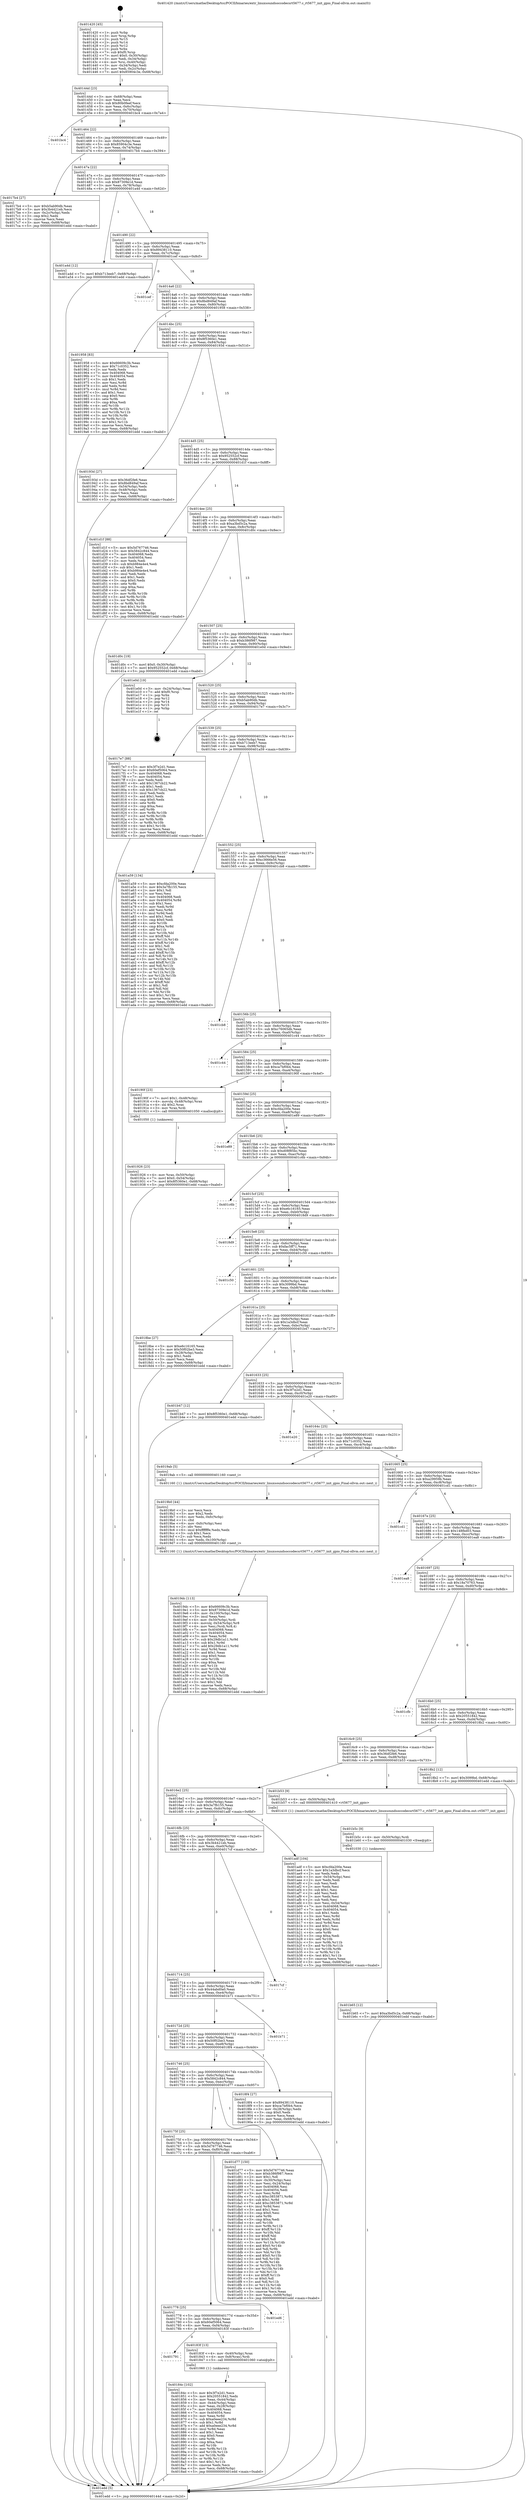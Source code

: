 digraph "0x401420" {
  label = "0x401420 (/mnt/c/Users/mathe/Desktop/tcc/POCII/binaries/extr_linuxsoundsoccodecsrt5677.c_rt5677_init_gpio_Final-ollvm.out::main(0))"
  labelloc = "t"
  node[shape=record]

  Entry [label="",width=0.3,height=0.3,shape=circle,fillcolor=black,style=filled]
  "0x40144d" [label="{
     0x40144d [23]\l
     | [instrs]\l
     &nbsp;&nbsp;0x40144d \<+3\>: mov -0x68(%rbp),%eax\l
     &nbsp;&nbsp;0x401450 \<+2\>: mov %eax,%ecx\l
     &nbsp;&nbsp;0x401452 \<+6\>: sub $0x80b0feef,%ecx\l
     &nbsp;&nbsp;0x401458 \<+3\>: mov %eax,-0x6c(%rbp)\l
     &nbsp;&nbsp;0x40145b \<+3\>: mov %ecx,-0x70(%rbp)\l
     &nbsp;&nbsp;0x40145e \<+6\>: je 0000000000401bc4 \<main+0x7a4\>\l
  }"]
  "0x401bc4" [label="{
     0x401bc4\l
  }", style=dashed]
  "0x401464" [label="{
     0x401464 [22]\l
     | [instrs]\l
     &nbsp;&nbsp;0x401464 \<+5\>: jmp 0000000000401469 \<main+0x49\>\l
     &nbsp;&nbsp;0x401469 \<+3\>: mov -0x6c(%rbp),%eax\l
     &nbsp;&nbsp;0x40146c \<+5\>: sub $0x85904c3e,%eax\l
     &nbsp;&nbsp;0x401471 \<+3\>: mov %eax,-0x74(%rbp)\l
     &nbsp;&nbsp;0x401474 \<+6\>: je 00000000004017b4 \<main+0x394\>\l
  }"]
  Exit [label="",width=0.3,height=0.3,shape=circle,fillcolor=black,style=filled,peripheries=2]
  "0x4017b4" [label="{
     0x4017b4 [27]\l
     | [instrs]\l
     &nbsp;&nbsp;0x4017b4 \<+5\>: mov $0xb5ab90db,%eax\l
     &nbsp;&nbsp;0x4017b9 \<+5\>: mov $0x3b4421eb,%ecx\l
     &nbsp;&nbsp;0x4017be \<+3\>: mov -0x2c(%rbp),%edx\l
     &nbsp;&nbsp;0x4017c1 \<+3\>: cmp $0x2,%edx\l
     &nbsp;&nbsp;0x4017c4 \<+3\>: cmovne %ecx,%eax\l
     &nbsp;&nbsp;0x4017c7 \<+3\>: mov %eax,-0x68(%rbp)\l
     &nbsp;&nbsp;0x4017ca \<+5\>: jmp 0000000000401edd \<main+0xabd\>\l
  }"]
  "0x40147a" [label="{
     0x40147a [22]\l
     | [instrs]\l
     &nbsp;&nbsp;0x40147a \<+5\>: jmp 000000000040147f \<main+0x5f\>\l
     &nbsp;&nbsp;0x40147f \<+3\>: mov -0x6c(%rbp),%eax\l
     &nbsp;&nbsp;0x401482 \<+5\>: sub $0x87309e1d,%eax\l
     &nbsp;&nbsp;0x401487 \<+3\>: mov %eax,-0x78(%rbp)\l
     &nbsp;&nbsp;0x40148a \<+6\>: je 0000000000401a4d \<main+0x62d\>\l
  }"]
  "0x401edd" [label="{
     0x401edd [5]\l
     | [instrs]\l
     &nbsp;&nbsp;0x401edd \<+5\>: jmp 000000000040144d \<main+0x2d\>\l
  }"]
  "0x401420" [label="{
     0x401420 [45]\l
     | [instrs]\l
     &nbsp;&nbsp;0x401420 \<+1\>: push %rbp\l
     &nbsp;&nbsp;0x401421 \<+3\>: mov %rsp,%rbp\l
     &nbsp;&nbsp;0x401424 \<+2\>: push %r15\l
     &nbsp;&nbsp;0x401426 \<+2\>: push %r14\l
     &nbsp;&nbsp;0x401428 \<+2\>: push %r12\l
     &nbsp;&nbsp;0x40142a \<+1\>: push %rbx\l
     &nbsp;&nbsp;0x40142b \<+7\>: sub $0xf0,%rsp\l
     &nbsp;&nbsp;0x401432 \<+7\>: movl $0x0,-0x30(%rbp)\l
     &nbsp;&nbsp;0x401439 \<+3\>: mov %edi,-0x34(%rbp)\l
     &nbsp;&nbsp;0x40143c \<+4\>: mov %rsi,-0x40(%rbp)\l
     &nbsp;&nbsp;0x401440 \<+3\>: mov -0x34(%rbp),%edi\l
     &nbsp;&nbsp;0x401443 \<+3\>: mov %edi,-0x2c(%rbp)\l
     &nbsp;&nbsp;0x401446 \<+7\>: movl $0x85904c3e,-0x68(%rbp)\l
  }"]
  "0x401b65" [label="{
     0x401b65 [12]\l
     | [instrs]\l
     &nbsp;&nbsp;0x401b65 \<+7\>: movl $0xa3bd5c2a,-0x68(%rbp)\l
     &nbsp;&nbsp;0x401b6c \<+5\>: jmp 0000000000401edd \<main+0xabd\>\l
  }"]
  "0x401a4d" [label="{
     0x401a4d [12]\l
     | [instrs]\l
     &nbsp;&nbsp;0x401a4d \<+7\>: movl $0xb713eeb7,-0x68(%rbp)\l
     &nbsp;&nbsp;0x401a54 \<+5\>: jmp 0000000000401edd \<main+0xabd\>\l
  }"]
  "0x401490" [label="{
     0x401490 [22]\l
     | [instrs]\l
     &nbsp;&nbsp;0x401490 \<+5\>: jmp 0000000000401495 \<main+0x75\>\l
     &nbsp;&nbsp;0x401495 \<+3\>: mov -0x6c(%rbp),%eax\l
     &nbsp;&nbsp;0x401498 \<+5\>: sub $0x89438110,%eax\l
     &nbsp;&nbsp;0x40149d \<+3\>: mov %eax,-0x7c(%rbp)\l
     &nbsp;&nbsp;0x4014a0 \<+6\>: je 0000000000401cef \<main+0x8cf\>\l
  }"]
  "0x401b5c" [label="{
     0x401b5c [9]\l
     | [instrs]\l
     &nbsp;&nbsp;0x401b5c \<+4\>: mov -0x50(%rbp),%rdi\l
     &nbsp;&nbsp;0x401b60 \<+5\>: call 0000000000401030 \<free@plt\>\l
     | [calls]\l
     &nbsp;&nbsp;0x401030 \{1\} (unknown)\l
  }"]
  "0x401cef" [label="{
     0x401cef\l
  }", style=dashed]
  "0x4014a6" [label="{
     0x4014a6 [22]\l
     | [instrs]\l
     &nbsp;&nbsp;0x4014a6 \<+5\>: jmp 00000000004014ab \<main+0x8b\>\l
     &nbsp;&nbsp;0x4014ab \<+3\>: mov -0x6c(%rbp),%eax\l
     &nbsp;&nbsp;0x4014ae \<+5\>: sub $0x8bd849af,%eax\l
     &nbsp;&nbsp;0x4014b3 \<+3\>: mov %eax,-0x80(%rbp)\l
     &nbsp;&nbsp;0x4014b6 \<+6\>: je 0000000000401958 \<main+0x538\>\l
  }"]
  "0x4019dc" [label="{
     0x4019dc [113]\l
     | [instrs]\l
     &nbsp;&nbsp;0x4019dc \<+5\>: mov $0x66609c3b,%ecx\l
     &nbsp;&nbsp;0x4019e1 \<+5\>: mov $0x87309e1d,%edx\l
     &nbsp;&nbsp;0x4019e6 \<+6\>: mov -0x100(%rbp),%esi\l
     &nbsp;&nbsp;0x4019ec \<+3\>: imul %eax,%esi\l
     &nbsp;&nbsp;0x4019ef \<+4\>: mov -0x50(%rbp),%rdi\l
     &nbsp;&nbsp;0x4019f3 \<+4\>: movslq -0x54(%rbp),%r8\l
     &nbsp;&nbsp;0x4019f7 \<+4\>: mov %esi,(%rdi,%r8,4)\l
     &nbsp;&nbsp;0x4019fb \<+7\>: mov 0x404068,%eax\l
     &nbsp;&nbsp;0x401a02 \<+7\>: mov 0x404054,%esi\l
     &nbsp;&nbsp;0x401a09 \<+3\>: mov %eax,%r9d\l
     &nbsp;&nbsp;0x401a0c \<+7\>: sub $0x29db1a11,%r9d\l
     &nbsp;&nbsp;0x401a13 \<+4\>: sub $0x1,%r9d\l
     &nbsp;&nbsp;0x401a17 \<+7\>: add $0x29db1a11,%r9d\l
     &nbsp;&nbsp;0x401a1e \<+4\>: imul %r9d,%eax\l
     &nbsp;&nbsp;0x401a22 \<+3\>: and $0x1,%eax\l
     &nbsp;&nbsp;0x401a25 \<+3\>: cmp $0x0,%eax\l
     &nbsp;&nbsp;0x401a28 \<+4\>: sete %r10b\l
     &nbsp;&nbsp;0x401a2c \<+3\>: cmp $0xa,%esi\l
     &nbsp;&nbsp;0x401a2f \<+4\>: setl %r11b\l
     &nbsp;&nbsp;0x401a33 \<+3\>: mov %r10b,%bl\l
     &nbsp;&nbsp;0x401a36 \<+3\>: and %r11b,%bl\l
     &nbsp;&nbsp;0x401a39 \<+3\>: xor %r11b,%r10b\l
     &nbsp;&nbsp;0x401a3c \<+3\>: or %r10b,%bl\l
     &nbsp;&nbsp;0x401a3f \<+3\>: test $0x1,%bl\l
     &nbsp;&nbsp;0x401a42 \<+3\>: cmovne %edx,%ecx\l
     &nbsp;&nbsp;0x401a45 \<+3\>: mov %ecx,-0x68(%rbp)\l
     &nbsp;&nbsp;0x401a48 \<+5\>: jmp 0000000000401edd \<main+0xabd\>\l
  }"]
  "0x401958" [label="{
     0x401958 [83]\l
     | [instrs]\l
     &nbsp;&nbsp;0x401958 \<+5\>: mov $0x66609c3b,%eax\l
     &nbsp;&nbsp;0x40195d \<+5\>: mov $0x71c0352,%ecx\l
     &nbsp;&nbsp;0x401962 \<+2\>: xor %edx,%edx\l
     &nbsp;&nbsp;0x401964 \<+7\>: mov 0x404068,%esi\l
     &nbsp;&nbsp;0x40196b \<+7\>: mov 0x404054,%edi\l
     &nbsp;&nbsp;0x401972 \<+3\>: sub $0x1,%edx\l
     &nbsp;&nbsp;0x401975 \<+3\>: mov %esi,%r8d\l
     &nbsp;&nbsp;0x401978 \<+3\>: add %edx,%r8d\l
     &nbsp;&nbsp;0x40197b \<+4\>: imul %r8d,%esi\l
     &nbsp;&nbsp;0x40197f \<+3\>: and $0x1,%esi\l
     &nbsp;&nbsp;0x401982 \<+3\>: cmp $0x0,%esi\l
     &nbsp;&nbsp;0x401985 \<+4\>: sete %r9b\l
     &nbsp;&nbsp;0x401989 \<+3\>: cmp $0xa,%edi\l
     &nbsp;&nbsp;0x40198c \<+4\>: setl %r10b\l
     &nbsp;&nbsp;0x401990 \<+3\>: mov %r9b,%r11b\l
     &nbsp;&nbsp;0x401993 \<+3\>: and %r10b,%r11b\l
     &nbsp;&nbsp;0x401996 \<+3\>: xor %r10b,%r9b\l
     &nbsp;&nbsp;0x401999 \<+3\>: or %r9b,%r11b\l
     &nbsp;&nbsp;0x40199c \<+4\>: test $0x1,%r11b\l
     &nbsp;&nbsp;0x4019a0 \<+3\>: cmovne %ecx,%eax\l
     &nbsp;&nbsp;0x4019a3 \<+3\>: mov %eax,-0x68(%rbp)\l
     &nbsp;&nbsp;0x4019a6 \<+5\>: jmp 0000000000401edd \<main+0xabd\>\l
  }"]
  "0x4014bc" [label="{
     0x4014bc [25]\l
     | [instrs]\l
     &nbsp;&nbsp;0x4014bc \<+5\>: jmp 00000000004014c1 \<main+0xa1\>\l
     &nbsp;&nbsp;0x4014c1 \<+3\>: mov -0x6c(%rbp),%eax\l
     &nbsp;&nbsp;0x4014c4 \<+5\>: sub $0x8f5360e1,%eax\l
     &nbsp;&nbsp;0x4014c9 \<+6\>: mov %eax,-0x84(%rbp)\l
     &nbsp;&nbsp;0x4014cf \<+6\>: je 000000000040193d \<main+0x51d\>\l
  }"]
  "0x4019b0" [label="{
     0x4019b0 [44]\l
     | [instrs]\l
     &nbsp;&nbsp;0x4019b0 \<+2\>: xor %ecx,%ecx\l
     &nbsp;&nbsp;0x4019b2 \<+5\>: mov $0x2,%edx\l
     &nbsp;&nbsp;0x4019b7 \<+6\>: mov %edx,-0xfc(%rbp)\l
     &nbsp;&nbsp;0x4019bd \<+1\>: cltd\l
     &nbsp;&nbsp;0x4019be \<+6\>: mov -0xfc(%rbp),%esi\l
     &nbsp;&nbsp;0x4019c4 \<+2\>: idiv %esi\l
     &nbsp;&nbsp;0x4019c6 \<+6\>: imul $0xfffffffe,%edx,%edx\l
     &nbsp;&nbsp;0x4019cc \<+3\>: sub $0x1,%ecx\l
     &nbsp;&nbsp;0x4019cf \<+2\>: sub %ecx,%edx\l
     &nbsp;&nbsp;0x4019d1 \<+6\>: mov %edx,-0x100(%rbp)\l
     &nbsp;&nbsp;0x4019d7 \<+5\>: call 0000000000401160 \<next_i\>\l
     | [calls]\l
     &nbsp;&nbsp;0x401160 \{1\} (/mnt/c/Users/mathe/Desktop/tcc/POCII/binaries/extr_linuxsoundsoccodecsrt5677.c_rt5677_init_gpio_Final-ollvm.out::next_i)\l
  }"]
  "0x40193d" [label="{
     0x40193d [27]\l
     | [instrs]\l
     &nbsp;&nbsp;0x40193d \<+5\>: mov $0x36df2fe6,%eax\l
     &nbsp;&nbsp;0x401942 \<+5\>: mov $0x8bd849af,%ecx\l
     &nbsp;&nbsp;0x401947 \<+3\>: mov -0x54(%rbp),%edx\l
     &nbsp;&nbsp;0x40194a \<+3\>: cmp -0x48(%rbp),%edx\l
     &nbsp;&nbsp;0x40194d \<+3\>: cmovl %ecx,%eax\l
     &nbsp;&nbsp;0x401950 \<+3\>: mov %eax,-0x68(%rbp)\l
     &nbsp;&nbsp;0x401953 \<+5\>: jmp 0000000000401edd \<main+0xabd\>\l
  }"]
  "0x4014d5" [label="{
     0x4014d5 [25]\l
     | [instrs]\l
     &nbsp;&nbsp;0x4014d5 \<+5\>: jmp 00000000004014da \<main+0xba\>\l
     &nbsp;&nbsp;0x4014da \<+3\>: mov -0x6c(%rbp),%eax\l
     &nbsp;&nbsp;0x4014dd \<+5\>: sub $0x952552cf,%eax\l
     &nbsp;&nbsp;0x4014e2 \<+6\>: mov %eax,-0x88(%rbp)\l
     &nbsp;&nbsp;0x4014e8 \<+6\>: je 0000000000401d1f \<main+0x8ff\>\l
  }"]
  "0x401926" [label="{
     0x401926 [23]\l
     | [instrs]\l
     &nbsp;&nbsp;0x401926 \<+4\>: mov %rax,-0x50(%rbp)\l
     &nbsp;&nbsp;0x40192a \<+7\>: movl $0x0,-0x54(%rbp)\l
     &nbsp;&nbsp;0x401931 \<+7\>: movl $0x8f5360e1,-0x68(%rbp)\l
     &nbsp;&nbsp;0x401938 \<+5\>: jmp 0000000000401edd \<main+0xabd\>\l
  }"]
  "0x401d1f" [label="{
     0x401d1f [88]\l
     | [instrs]\l
     &nbsp;&nbsp;0x401d1f \<+5\>: mov $0x5d767746,%eax\l
     &nbsp;&nbsp;0x401d24 \<+5\>: mov $0x5842c844,%ecx\l
     &nbsp;&nbsp;0x401d29 \<+7\>: mov 0x404068,%edx\l
     &nbsp;&nbsp;0x401d30 \<+7\>: mov 0x404054,%esi\l
     &nbsp;&nbsp;0x401d37 \<+2\>: mov %edx,%edi\l
     &nbsp;&nbsp;0x401d39 \<+6\>: sub $0xb984e4e4,%edi\l
     &nbsp;&nbsp;0x401d3f \<+3\>: sub $0x1,%edi\l
     &nbsp;&nbsp;0x401d42 \<+6\>: add $0xb984e4e4,%edi\l
     &nbsp;&nbsp;0x401d48 \<+3\>: imul %edi,%edx\l
     &nbsp;&nbsp;0x401d4b \<+3\>: and $0x1,%edx\l
     &nbsp;&nbsp;0x401d4e \<+3\>: cmp $0x0,%edx\l
     &nbsp;&nbsp;0x401d51 \<+4\>: sete %r8b\l
     &nbsp;&nbsp;0x401d55 \<+3\>: cmp $0xa,%esi\l
     &nbsp;&nbsp;0x401d58 \<+4\>: setl %r9b\l
     &nbsp;&nbsp;0x401d5c \<+3\>: mov %r8b,%r10b\l
     &nbsp;&nbsp;0x401d5f \<+3\>: and %r9b,%r10b\l
     &nbsp;&nbsp;0x401d62 \<+3\>: xor %r9b,%r8b\l
     &nbsp;&nbsp;0x401d65 \<+3\>: or %r8b,%r10b\l
     &nbsp;&nbsp;0x401d68 \<+4\>: test $0x1,%r10b\l
     &nbsp;&nbsp;0x401d6c \<+3\>: cmovne %ecx,%eax\l
     &nbsp;&nbsp;0x401d6f \<+3\>: mov %eax,-0x68(%rbp)\l
     &nbsp;&nbsp;0x401d72 \<+5\>: jmp 0000000000401edd \<main+0xabd\>\l
  }"]
  "0x4014ee" [label="{
     0x4014ee [25]\l
     | [instrs]\l
     &nbsp;&nbsp;0x4014ee \<+5\>: jmp 00000000004014f3 \<main+0xd3\>\l
     &nbsp;&nbsp;0x4014f3 \<+3\>: mov -0x6c(%rbp),%eax\l
     &nbsp;&nbsp;0x4014f6 \<+5\>: sub $0xa3bd5c2a,%eax\l
     &nbsp;&nbsp;0x4014fb \<+6\>: mov %eax,-0x8c(%rbp)\l
     &nbsp;&nbsp;0x401501 \<+6\>: je 0000000000401d0c \<main+0x8ec\>\l
  }"]
  "0x40184c" [label="{
     0x40184c [102]\l
     | [instrs]\l
     &nbsp;&nbsp;0x40184c \<+5\>: mov $0x3f7e2d1,%ecx\l
     &nbsp;&nbsp;0x401851 \<+5\>: mov $0x20551842,%edx\l
     &nbsp;&nbsp;0x401856 \<+3\>: mov %eax,-0x44(%rbp)\l
     &nbsp;&nbsp;0x401859 \<+3\>: mov -0x44(%rbp),%eax\l
     &nbsp;&nbsp;0x40185c \<+3\>: mov %eax,-0x28(%rbp)\l
     &nbsp;&nbsp;0x40185f \<+7\>: mov 0x404068,%eax\l
     &nbsp;&nbsp;0x401866 \<+7\>: mov 0x404054,%esi\l
     &nbsp;&nbsp;0x40186d \<+3\>: mov %eax,%r8d\l
     &nbsp;&nbsp;0x401870 \<+7\>: sub $0xa0eee234,%r8d\l
     &nbsp;&nbsp;0x401877 \<+4\>: sub $0x1,%r8d\l
     &nbsp;&nbsp;0x40187b \<+7\>: add $0xa0eee234,%r8d\l
     &nbsp;&nbsp;0x401882 \<+4\>: imul %r8d,%eax\l
     &nbsp;&nbsp;0x401886 \<+3\>: and $0x1,%eax\l
     &nbsp;&nbsp;0x401889 \<+3\>: cmp $0x0,%eax\l
     &nbsp;&nbsp;0x40188c \<+4\>: sete %r9b\l
     &nbsp;&nbsp;0x401890 \<+3\>: cmp $0xa,%esi\l
     &nbsp;&nbsp;0x401893 \<+4\>: setl %r10b\l
     &nbsp;&nbsp;0x401897 \<+3\>: mov %r9b,%r11b\l
     &nbsp;&nbsp;0x40189a \<+3\>: and %r10b,%r11b\l
     &nbsp;&nbsp;0x40189d \<+3\>: xor %r10b,%r9b\l
     &nbsp;&nbsp;0x4018a0 \<+3\>: or %r9b,%r11b\l
     &nbsp;&nbsp;0x4018a3 \<+4\>: test $0x1,%r11b\l
     &nbsp;&nbsp;0x4018a7 \<+3\>: cmovne %edx,%ecx\l
     &nbsp;&nbsp;0x4018aa \<+3\>: mov %ecx,-0x68(%rbp)\l
     &nbsp;&nbsp;0x4018ad \<+5\>: jmp 0000000000401edd \<main+0xabd\>\l
  }"]
  "0x401d0c" [label="{
     0x401d0c [19]\l
     | [instrs]\l
     &nbsp;&nbsp;0x401d0c \<+7\>: movl $0x0,-0x30(%rbp)\l
     &nbsp;&nbsp;0x401d13 \<+7\>: movl $0x952552cf,-0x68(%rbp)\l
     &nbsp;&nbsp;0x401d1a \<+5\>: jmp 0000000000401edd \<main+0xabd\>\l
  }"]
  "0x401507" [label="{
     0x401507 [25]\l
     | [instrs]\l
     &nbsp;&nbsp;0x401507 \<+5\>: jmp 000000000040150c \<main+0xec\>\l
     &nbsp;&nbsp;0x40150c \<+3\>: mov -0x6c(%rbp),%eax\l
     &nbsp;&nbsp;0x40150f \<+5\>: sub $0xb386f987,%eax\l
     &nbsp;&nbsp;0x401514 \<+6\>: mov %eax,-0x90(%rbp)\l
     &nbsp;&nbsp;0x40151a \<+6\>: je 0000000000401e0d \<main+0x9ed\>\l
  }"]
  "0x401791" [label="{
     0x401791\l
  }", style=dashed]
  "0x401e0d" [label="{
     0x401e0d [19]\l
     | [instrs]\l
     &nbsp;&nbsp;0x401e0d \<+3\>: mov -0x24(%rbp),%eax\l
     &nbsp;&nbsp;0x401e10 \<+7\>: add $0xf0,%rsp\l
     &nbsp;&nbsp;0x401e17 \<+1\>: pop %rbx\l
     &nbsp;&nbsp;0x401e18 \<+2\>: pop %r12\l
     &nbsp;&nbsp;0x401e1a \<+2\>: pop %r14\l
     &nbsp;&nbsp;0x401e1c \<+2\>: pop %r15\l
     &nbsp;&nbsp;0x401e1e \<+1\>: pop %rbp\l
     &nbsp;&nbsp;0x401e1f \<+1\>: ret\l
  }"]
  "0x401520" [label="{
     0x401520 [25]\l
     | [instrs]\l
     &nbsp;&nbsp;0x401520 \<+5\>: jmp 0000000000401525 \<main+0x105\>\l
     &nbsp;&nbsp;0x401525 \<+3\>: mov -0x6c(%rbp),%eax\l
     &nbsp;&nbsp;0x401528 \<+5\>: sub $0xb5ab90db,%eax\l
     &nbsp;&nbsp;0x40152d \<+6\>: mov %eax,-0x94(%rbp)\l
     &nbsp;&nbsp;0x401533 \<+6\>: je 00000000004017e7 \<main+0x3c7\>\l
  }"]
  "0x40183f" [label="{
     0x40183f [13]\l
     | [instrs]\l
     &nbsp;&nbsp;0x40183f \<+4\>: mov -0x40(%rbp),%rax\l
     &nbsp;&nbsp;0x401843 \<+4\>: mov 0x8(%rax),%rdi\l
     &nbsp;&nbsp;0x401847 \<+5\>: call 0000000000401060 \<atoi@plt\>\l
     | [calls]\l
     &nbsp;&nbsp;0x401060 \{1\} (unknown)\l
  }"]
  "0x4017e7" [label="{
     0x4017e7 [88]\l
     | [instrs]\l
     &nbsp;&nbsp;0x4017e7 \<+5\>: mov $0x3f7e2d1,%eax\l
     &nbsp;&nbsp;0x4017ec \<+5\>: mov $0x60ef5064,%ecx\l
     &nbsp;&nbsp;0x4017f1 \<+7\>: mov 0x404068,%edx\l
     &nbsp;&nbsp;0x4017f8 \<+7\>: mov 0x404054,%esi\l
     &nbsp;&nbsp;0x4017ff \<+2\>: mov %edx,%edi\l
     &nbsp;&nbsp;0x401801 \<+6\>: add $0x1367cb22,%edi\l
     &nbsp;&nbsp;0x401807 \<+3\>: sub $0x1,%edi\l
     &nbsp;&nbsp;0x40180a \<+6\>: sub $0x1367cb22,%edi\l
     &nbsp;&nbsp;0x401810 \<+3\>: imul %edi,%edx\l
     &nbsp;&nbsp;0x401813 \<+3\>: and $0x1,%edx\l
     &nbsp;&nbsp;0x401816 \<+3\>: cmp $0x0,%edx\l
     &nbsp;&nbsp;0x401819 \<+4\>: sete %r8b\l
     &nbsp;&nbsp;0x40181d \<+3\>: cmp $0xa,%esi\l
     &nbsp;&nbsp;0x401820 \<+4\>: setl %r9b\l
     &nbsp;&nbsp;0x401824 \<+3\>: mov %r8b,%r10b\l
     &nbsp;&nbsp;0x401827 \<+3\>: and %r9b,%r10b\l
     &nbsp;&nbsp;0x40182a \<+3\>: xor %r9b,%r8b\l
     &nbsp;&nbsp;0x40182d \<+3\>: or %r8b,%r10b\l
     &nbsp;&nbsp;0x401830 \<+4\>: test $0x1,%r10b\l
     &nbsp;&nbsp;0x401834 \<+3\>: cmovne %ecx,%eax\l
     &nbsp;&nbsp;0x401837 \<+3\>: mov %eax,-0x68(%rbp)\l
     &nbsp;&nbsp;0x40183a \<+5\>: jmp 0000000000401edd \<main+0xabd\>\l
  }"]
  "0x401539" [label="{
     0x401539 [25]\l
     | [instrs]\l
     &nbsp;&nbsp;0x401539 \<+5\>: jmp 000000000040153e \<main+0x11e\>\l
     &nbsp;&nbsp;0x40153e \<+3\>: mov -0x6c(%rbp),%eax\l
     &nbsp;&nbsp;0x401541 \<+5\>: sub $0xb713eeb7,%eax\l
     &nbsp;&nbsp;0x401546 \<+6\>: mov %eax,-0x98(%rbp)\l
     &nbsp;&nbsp;0x40154c \<+6\>: je 0000000000401a59 \<main+0x639\>\l
  }"]
  "0x401778" [label="{
     0x401778 [25]\l
     | [instrs]\l
     &nbsp;&nbsp;0x401778 \<+5\>: jmp 000000000040177d \<main+0x35d\>\l
     &nbsp;&nbsp;0x40177d \<+3\>: mov -0x6c(%rbp),%eax\l
     &nbsp;&nbsp;0x401780 \<+5\>: sub $0x60ef5064,%eax\l
     &nbsp;&nbsp;0x401785 \<+6\>: mov %eax,-0xf4(%rbp)\l
     &nbsp;&nbsp;0x40178b \<+6\>: je 000000000040183f \<main+0x41f\>\l
  }"]
  "0x401a59" [label="{
     0x401a59 [134]\l
     | [instrs]\l
     &nbsp;&nbsp;0x401a59 \<+5\>: mov $0xcfda200e,%eax\l
     &nbsp;&nbsp;0x401a5e \<+5\>: mov $0x3a7fb155,%ecx\l
     &nbsp;&nbsp;0x401a63 \<+2\>: mov $0x1,%dl\l
     &nbsp;&nbsp;0x401a65 \<+2\>: xor %esi,%esi\l
     &nbsp;&nbsp;0x401a67 \<+7\>: mov 0x404068,%edi\l
     &nbsp;&nbsp;0x401a6e \<+8\>: mov 0x404054,%r8d\l
     &nbsp;&nbsp;0x401a76 \<+3\>: sub $0x1,%esi\l
     &nbsp;&nbsp;0x401a79 \<+3\>: mov %edi,%r9d\l
     &nbsp;&nbsp;0x401a7c \<+3\>: add %esi,%r9d\l
     &nbsp;&nbsp;0x401a7f \<+4\>: imul %r9d,%edi\l
     &nbsp;&nbsp;0x401a83 \<+3\>: and $0x1,%edi\l
     &nbsp;&nbsp;0x401a86 \<+3\>: cmp $0x0,%edi\l
     &nbsp;&nbsp;0x401a89 \<+4\>: sete %r10b\l
     &nbsp;&nbsp;0x401a8d \<+4\>: cmp $0xa,%r8d\l
     &nbsp;&nbsp;0x401a91 \<+4\>: setl %r11b\l
     &nbsp;&nbsp;0x401a95 \<+3\>: mov %r10b,%bl\l
     &nbsp;&nbsp;0x401a98 \<+3\>: xor $0xff,%bl\l
     &nbsp;&nbsp;0x401a9b \<+3\>: mov %r11b,%r14b\l
     &nbsp;&nbsp;0x401a9e \<+4\>: xor $0xff,%r14b\l
     &nbsp;&nbsp;0x401aa2 \<+3\>: xor $0x1,%dl\l
     &nbsp;&nbsp;0x401aa5 \<+3\>: mov %bl,%r15b\l
     &nbsp;&nbsp;0x401aa8 \<+4\>: and $0xff,%r15b\l
     &nbsp;&nbsp;0x401aac \<+3\>: and %dl,%r10b\l
     &nbsp;&nbsp;0x401aaf \<+3\>: mov %r14b,%r12b\l
     &nbsp;&nbsp;0x401ab2 \<+4\>: and $0xff,%r12b\l
     &nbsp;&nbsp;0x401ab6 \<+3\>: and %dl,%r11b\l
     &nbsp;&nbsp;0x401ab9 \<+3\>: or %r10b,%r15b\l
     &nbsp;&nbsp;0x401abc \<+3\>: or %r11b,%r12b\l
     &nbsp;&nbsp;0x401abf \<+3\>: xor %r12b,%r15b\l
     &nbsp;&nbsp;0x401ac2 \<+3\>: or %r14b,%bl\l
     &nbsp;&nbsp;0x401ac5 \<+3\>: xor $0xff,%bl\l
     &nbsp;&nbsp;0x401ac8 \<+3\>: or $0x1,%dl\l
     &nbsp;&nbsp;0x401acb \<+2\>: and %dl,%bl\l
     &nbsp;&nbsp;0x401acd \<+3\>: or %bl,%r15b\l
     &nbsp;&nbsp;0x401ad0 \<+4\>: test $0x1,%r15b\l
     &nbsp;&nbsp;0x401ad4 \<+3\>: cmovne %ecx,%eax\l
     &nbsp;&nbsp;0x401ad7 \<+3\>: mov %eax,-0x68(%rbp)\l
     &nbsp;&nbsp;0x401ada \<+5\>: jmp 0000000000401edd \<main+0xabd\>\l
  }"]
  "0x401552" [label="{
     0x401552 [25]\l
     | [instrs]\l
     &nbsp;&nbsp;0x401552 \<+5\>: jmp 0000000000401557 \<main+0x137\>\l
     &nbsp;&nbsp;0x401557 \<+3\>: mov -0x6c(%rbp),%eax\l
     &nbsp;&nbsp;0x40155a \<+5\>: sub $0xc3666e56,%eax\l
     &nbsp;&nbsp;0x40155f \<+6\>: mov %eax,-0x9c(%rbp)\l
     &nbsp;&nbsp;0x401565 \<+6\>: je 0000000000401cb8 \<main+0x898\>\l
  }"]
  "0x401ed6" [label="{
     0x401ed6\l
  }", style=dashed]
  "0x401cb8" [label="{
     0x401cb8\l
  }", style=dashed]
  "0x40156b" [label="{
     0x40156b [25]\l
     | [instrs]\l
     &nbsp;&nbsp;0x40156b \<+5\>: jmp 0000000000401570 \<main+0x150\>\l
     &nbsp;&nbsp;0x401570 \<+3\>: mov -0x6c(%rbp),%eax\l
     &nbsp;&nbsp;0x401573 \<+5\>: sub $0xc76065db,%eax\l
     &nbsp;&nbsp;0x401578 \<+6\>: mov %eax,-0xa0(%rbp)\l
     &nbsp;&nbsp;0x40157e \<+6\>: je 0000000000401c44 \<main+0x824\>\l
  }"]
  "0x40175f" [label="{
     0x40175f [25]\l
     | [instrs]\l
     &nbsp;&nbsp;0x40175f \<+5\>: jmp 0000000000401764 \<main+0x344\>\l
     &nbsp;&nbsp;0x401764 \<+3\>: mov -0x6c(%rbp),%eax\l
     &nbsp;&nbsp;0x401767 \<+5\>: sub $0x5d767746,%eax\l
     &nbsp;&nbsp;0x40176c \<+6\>: mov %eax,-0xf0(%rbp)\l
     &nbsp;&nbsp;0x401772 \<+6\>: je 0000000000401ed6 \<main+0xab6\>\l
  }"]
  "0x401c44" [label="{
     0x401c44\l
  }", style=dashed]
  "0x401584" [label="{
     0x401584 [25]\l
     | [instrs]\l
     &nbsp;&nbsp;0x401584 \<+5\>: jmp 0000000000401589 \<main+0x169\>\l
     &nbsp;&nbsp;0x401589 \<+3\>: mov -0x6c(%rbp),%eax\l
     &nbsp;&nbsp;0x40158c \<+5\>: sub $0xca7bf0b4,%eax\l
     &nbsp;&nbsp;0x401591 \<+6\>: mov %eax,-0xa4(%rbp)\l
     &nbsp;&nbsp;0x401597 \<+6\>: je 000000000040190f \<main+0x4ef\>\l
  }"]
  "0x401d77" [label="{
     0x401d77 [150]\l
     | [instrs]\l
     &nbsp;&nbsp;0x401d77 \<+5\>: mov $0x5d767746,%eax\l
     &nbsp;&nbsp;0x401d7c \<+5\>: mov $0xb386f987,%ecx\l
     &nbsp;&nbsp;0x401d81 \<+2\>: mov $0x1,%dl\l
     &nbsp;&nbsp;0x401d83 \<+3\>: mov -0x30(%rbp),%esi\l
     &nbsp;&nbsp;0x401d86 \<+3\>: mov %esi,-0x24(%rbp)\l
     &nbsp;&nbsp;0x401d89 \<+7\>: mov 0x404068,%esi\l
     &nbsp;&nbsp;0x401d90 \<+7\>: mov 0x404054,%edi\l
     &nbsp;&nbsp;0x401d97 \<+3\>: mov %esi,%r8d\l
     &nbsp;&nbsp;0x401d9a \<+7\>: sub $0xc3853871,%r8d\l
     &nbsp;&nbsp;0x401da1 \<+4\>: sub $0x1,%r8d\l
     &nbsp;&nbsp;0x401da5 \<+7\>: add $0xc3853871,%r8d\l
     &nbsp;&nbsp;0x401dac \<+4\>: imul %r8d,%esi\l
     &nbsp;&nbsp;0x401db0 \<+3\>: and $0x1,%esi\l
     &nbsp;&nbsp;0x401db3 \<+3\>: cmp $0x0,%esi\l
     &nbsp;&nbsp;0x401db6 \<+4\>: sete %r9b\l
     &nbsp;&nbsp;0x401dba \<+3\>: cmp $0xa,%edi\l
     &nbsp;&nbsp;0x401dbd \<+4\>: setl %r10b\l
     &nbsp;&nbsp;0x401dc1 \<+3\>: mov %r9b,%r11b\l
     &nbsp;&nbsp;0x401dc4 \<+4\>: xor $0xff,%r11b\l
     &nbsp;&nbsp;0x401dc8 \<+3\>: mov %r10b,%bl\l
     &nbsp;&nbsp;0x401dcb \<+3\>: xor $0xff,%bl\l
     &nbsp;&nbsp;0x401dce \<+3\>: xor $0x0,%dl\l
     &nbsp;&nbsp;0x401dd1 \<+3\>: mov %r11b,%r14b\l
     &nbsp;&nbsp;0x401dd4 \<+4\>: and $0x0,%r14b\l
     &nbsp;&nbsp;0x401dd8 \<+3\>: and %dl,%r9b\l
     &nbsp;&nbsp;0x401ddb \<+3\>: mov %bl,%r15b\l
     &nbsp;&nbsp;0x401dde \<+4\>: and $0x0,%r15b\l
     &nbsp;&nbsp;0x401de2 \<+3\>: and %dl,%r10b\l
     &nbsp;&nbsp;0x401de5 \<+3\>: or %r9b,%r14b\l
     &nbsp;&nbsp;0x401de8 \<+3\>: or %r10b,%r15b\l
     &nbsp;&nbsp;0x401deb \<+3\>: xor %r15b,%r14b\l
     &nbsp;&nbsp;0x401dee \<+3\>: or %bl,%r11b\l
     &nbsp;&nbsp;0x401df1 \<+4\>: xor $0xff,%r11b\l
     &nbsp;&nbsp;0x401df5 \<+3\>: or $0x0,%dl\l
     &nbsp;&nbsp;0x401df8 \<+3\>: and %dl,%r11b\l
     &nbsp;&nbsp;0x401dfb \<+3\>: or %r11b,%r14b\l
     &nbsp;&nbsp;0x401dfe \<+4\>: test $0x1,%r14b\l
     &nbsp;&nbsp;0x401e02 \<+3\>: cmovne %ecx,%eax\l
     &nbsp;&nbsp;0x401e05 \<+3\>: mov %eax,-0x68(%rbp)\l
     &nbsp;&nbsp;0x401e08 \<+5\>: jmp 0000000000401edd \<main+0xabd\>\l
  }"]
  "0x40190f" [label="{
     0x40190f [23]\l
     | [instrs]\l
     &nbsp;&nbsp;0x40190f \<+7\>: movl $0x1,-0x48(%rbp)\l
     &nbsp;&nbsp;0x401916 \<+4\>: movslq -0x48(%rbp),%rax\l
     &nbsp;&nbsp;0x40191a \<+4\>: shl $0x2,%rax\l
     &nbsp;&nbsp;0x40191e \<+3\>: mov %rax,%rdi\l
     &nbsp;&nbsp;0x401921 \<+5\>: call 0000000000401050 \<malloc@plt\>\l
     | [calls]\l
     &nbsp;&nbsp;0x401050 \{1\} (unknown)\l
  }"]
  "0x40159d" [label="{
     0x40159d [25]\l
     | [instrs]\l
     &nbsp;&nbsp;0x40159d \<+5\>: jmp 00000000004015a2 \<main+0x182\>\l
     &nbsp;&nbsp;0x4015a2 \<+3\>: mov -0x6c(%rbp),%eax\l
     &nbsp;&nbsp;0x4015a5 \<+5\>: sub $0xcfda200e,%eax\l
     &nbsp;&nbsp;0x4015aa \<+6\>: mov %eax,-0xa8(%rbp)\l
     &nbsp;&nbsp;0x4015b0 \<+6\>: je 0000000000401e89 \<main+0xa69\>\l
  }"]
  "0x401746" [label="{
     0x401746 [25]\l
     | [instrs]\l
     &nbsp;&nbsp;0x401746 \<+5\>: jmp 000000000040174b \<main+0x32b\>\l
     &nbsp;&nbsp;0x40174b \<+3\>: mov -0x6c(%rbp),%eax\l
     &nbsp;&nbsp;0x40174e \<+5\>: sub $0x5842c844,%eax\l
     &nbsp;&nbsp;0x401753 \<+6\>: mov %eax,-0xec(%rbp)\l
     &nbsp;&nbsp;0x401759 \<+6\>: je 0000000000401d77 \<main+0x957\>\l
  }"]
  "0x401e89" [label="{
     0x401e89\l
  }", style=dashed]
  "0x4015b6" [label="{
     0x4015b6 [25]\l
     | [instrs]\l
     &nbsp;&nbsp;0x4015b6 \<+5\>: jmp 00000000004015bb \<main+0x19b\>\l
     &nbsp;&nbsp;0x4015bb \<+3\>: mov -0x6c(%rbp),%eax\l
     &nbsp;&nbsp;0x4015be \<+5\>: sub $0xd08f85bc,%eax\l
     &nbsp;&nbsp;0x4015c3 \<+6\>: mov %eax,-0xac(%rbp)\l
     &nbsp;&nbsp;0x4015c9 \<+6\>: je 0000000000401c6b \<main+0x84b\>\l
  }"]
  "0x4018f4" [label="{
     0x4018f4 [27]\l
     | [instrs]\l
     &nbsp;&nbsp;0x4018f4 \<+5\>: mov $0x89438110,%eax\l
     &nbsp;&nbsp;0x4018f9 \<+5\>: mov $0xca7bf0b4,%ecx\l
     &nbsp;&nbsp;0x4018fe \<+3\>: mov -0x28(%rbp),%edx\l
     &nbsp;&nbsp;0x401901 \<+3\>: cmp $0x0,%edx\l
     &nbsp;&nbsp;0x401904 \<+3\>: cmove %ecx,%eax\l
     &nbsp;&nbsp;0x401907 \<+3\>: mov %eax,-0x68(%rbp)\l
     &nbsp;&nbsp;0x40190a \<+5\>: jmp 0000000000401edd \<main+0xabd\>\l
  }"]
  "0x401c6b" [label="{
     0x401c6b\l
  }", style=dashed]
  "0x4015cf" [label="{
     0x4015cf [25]\l
     | [instrs]\l
     &nbsp;&nbsp;0x4015cf \<+5\>: jmp 00000000004015d4 \<main+0x1b4\>\l
     &nbsp;&nbsp;0x4015d4 \<+3\>: mov -0x6c(%rbp),%eax\l
     &nbsp;&nbsp;0x4015d7 \<+5\>: sub $0xe6c16165,%eax\l
     &nbsp;&nbsp;0x4015dc \<+6\>: mov %eax,-0xb0(%rbp)\l
     &nbsp;&nbsp;0x4015e2 \<+6\>: je 00000000004018d9 \<main+0x4b9\>\l
  }"]
  "0x40172d" [label="{
     0x40172d [25]\l
     | [instrs]\l
     &nbsp;&nbsp;0x40172d \<+5\>: jmp 0000000000401732 \<main+0x312\>\l
     &nbsp;&nbsp;0x401732 \<+3\>: mov -0x6c(%rbp),%eax\l
     &nbsp;&nbsp;0x401735 \<+5\>: sub $0x50f02be3,%eax\l
     &nbsp;&nbsp;0x40173a \<+6\>: mov %eax,-0xe8(%rbp)\l
     &nbsp;&nbsp;0x401740 \<+6\>: je 00000000004018f4 \<main+0x4d4\>\l
  }"]
  "0x4018d9" [label="{
     0x4018d9\l
  }", style=dashed]
  "0x4015e8" [label="{
     0x4015e8 [25]\l
     | [instrs]\l
     &nbsp;&nbsp;0x4015e8 \<+5\>: jmp 00000000004015ed \<main+0x1cd\>\l
     &nbsp;&nbsp;0x4015ed \<+3\>: mov -0x6c(%rbp),%eax\l
     &nbsp;&nbsp;0x4015f0 \<+5\>: sub $0xfac5ff71,%eax\l
     &nbsp;&nbsp;0x4015f5 \<+6\>: mov %eax,-0xb4(%rbp)\l
     &nbsp;&nbsp;0x4015fb \<+6\>: je 0000000000401c50 \<main+0x830\>\l
  }"]
  "0x401b71" [label="{
     0x401b71\l
  }", style=dashed]
  "0x401c50" [label="{
     0x401c50\l
  }", style=dashed]
  "0x401601" [label="{
     0x401601 [25]\l
     | [instrs]\l
     &nbsp;&nbsp;0x401601 \<+5\>: jmp 0000000000401606 \<main+0x1e6\>\l
     &nbsp;&nbsp;0x401606 \<+3\>: mov -0x6c(%rbp),%eax\l
     &nbsp;&nbsp;0x401609 \<+5\>: sub $0x3099bd,%eax\l
     &nbsp;&nbsp;0x40160e \<+6\>: mov %eax,-0xb8(%rbp)\l
     &nbsp;&nbsp;0x401614 \<+6\>: je 00000000004018be \<main+0x49e\>\l
  }"]
  "0x401714" [label="{
     0x401714 [25]\l
     | [instrs]\l
     &nbsp;&nbsp;0x401714 \<+5\>: jmp 0000000000401719 \<main+0x2f9\>\l
     &nbsp;&nbsp;0x401719 \<+3\>: mov -0x6c(%rbp),%eax\l
     &nbsp;&nbsp;0x40171c \<+5\>: sub $0x44abd0a0,%eax\l
     &nbsp;&nbsp;0x401721 \<+6\>: mov %eax,-0xe4(%rbp)\l
     &nbsp;&nbsp;0x401727 \<+6\>: je 0000000000401b71 \<main+0x751\>\l
  }"]
  "0x4018be" [label="{
     0x4018be [27]\l
     | [instrs]\l
     &nbsp;&nbsp;0x4018be \<+5\>: mov $0xe6c16165,%eax\l
     &nbsp;&nbsp;0x4018c3 \<+5\>: mov $0x50f02be3,%ecx\l
     &nbsp;&nbsp;0x4018c8 \<+3\>: mov -0x28(%rbp),%edx\l
     &nbsp;&nbsp;0x4018cb \<+3\>: cmp $0x1,%edx\l
     &nbsp;&nbsp;0x4018ce \<+3\>: cmovl %ecx,%eax\l
     &nbsp;&nbsp;0x4018d1 \<+3\>: mov %eax,-0x68(%rbp)\l
     &nbsp;&nbsp;0x4018d4 \<+5\>: jmp 0000000000401edd \<main+0xabd\>\l
  }"]
  "0x40161a" [label="{
     0x40161a [25]\l
     | [instrs]\l
     &nbsp;&nbsp;0x40161a \<+5\>: jmp 000000000040161f \<main+0x1ff\>\l
     &nbsp;&nbsp;0x40161f \<+3\>: mov -0x6c(%rbp),%eax\l
     &nbsp;&nbsp;0x401622 \<+5\>: sub $0x1a3dbcf,%eax\l
     &nbsp;&nbsp;0x401627 \<+6\>: mov %eax,-0xbc(%rbp)\l
     &nbsp;&nbsp;0x40162d \<+6\>: je 0000000000401b47 \<main+0x727\>\l
  }"]
  "0x4017cf" [label="{
     0x4017cf\l
  }", style=dashed]
  "0x401b47" [label="{
     0x401b47 [12]\l
     | [instrs]\l
     &nbsp;&nbsp;0x401b47 \<+7\>: movl $0x8f5360e1,-0x68(%rbp)\l
     &nbsp;&nbsp;0x401b4e \<+5\>: jmp 0000000000401edd \<main+0xabd\>\l
  }"]
  "0x401633" [label="{
     0x401633 [25]\l
     | [instrs]\l
     &nbsp;&nbsp;0x401633 \<+5\>: jmp 0000000000401638 \<main+0x218\>\l
     &nbsp;&nbsp;0x401638 \<+3\>: mov -0x6c(%rbp),%eax\l
     &nbsp;&nbsp;0x40163b \<+5\>: sub $0x3f7e2d1,%eax\l
     &nbsp;&nbsp;0x401640 \<+6\>: mov %eax,-0xc0(%rbp)\l
     &nbsp;&nbsp;0x401646 \<+6\>: je 0000000000401e20 \<main+0xa00\>\l
  }"]
  "0x4016fb" [label="{
     0x4016fb [25]\l
     | [instrs]\l
     &nbsp;&nbsp;0x4016fb \<+5\>: jmp 0000000000401700 \<main+0x2e0\>\l
     &nbsp;&nbsp;0x401700 \<+3\>: mov -0x6c(%rbp),%eax\l
     &nbsp;&nbsp;0x401703 \<+5\>: sub $0x3b4421eb,%eax\l
     &nbsp;&nbsp;0x401708 \<+6\>: mov %eax,-0xe0(%rbp)\l
     &nbsp;&nbsp;0x40170e \<+6\>: je 00000000004017cf \<main+0x3af\>\l
  }"]
  "0x401e20" [label="{
     0x401e20\l
  }", style=dashed]
  "0x40164c" [label="{
     0x40164c [25]\l
     | [instrs]\l
     &nbsp;&nbsp;0x40164c \<+5\>: jmp 0000000000401651 \<main+0x231\>\l
     &nbsp;&nbsp;0x401651 \<+3\>: mov -0x6c(%rbp),%eax\l
     &nbsp;&nbsp;0x401654 \<+5\>: sub $0x71c0352,%eax\l
     &nbsp;&nbsp;0x401659 \<+6\>: mov %eax,-0xc4(%rbp)\l
     &nbsp;&nbsp;0x40165f \<+6\>: je 00000000004019ab \<main+0x58b\>\l
  }"]
  "0x401adf" [label="{
     0x401adf [104]\l
     | [instrs]\l
     &nbsp;&nbsp;0x401adf \<+5\>: mov $0xcfda200e,%eax\l
     &nbsp;&nbsp;0x401ae4 \<+5\>: mov $0x1a3dbcf,%ecx\l
     &nbsp;&nbsp;0x401ae9 \<+2\>: xor %edx,%edx\l
     &nbsp;&nbsp;0x401aeb \<+3\>: mov -0x54(%rbp),%esi\l
     &nbsp;&nbsp;0x401aee \<+2\>: mov %edx,%edi\l
     &nbsp;&nbsp;0x401af0 \<+2\>: sub %esi,%edi\l
     &nbsp;&nbsp;0x401af2 \<+2\>: mov %edx,%esi\l
     &nbsp;&nbsp;0x401af4 \<+3\>: sub $0x1,%esi\l
     &nbsp;&nbsp;0x401af7 \<+2\>: add %esi,%edi\l
     &nbsp;&nbsp;0x401af9 \<+2\>: mov %edx,%esi\l
     &nbsp;&nbsp;0x401afb \<+2\>: sub %edi,%esi\l
     &nbsp;&nbsp;0x401afd \<+3\>: mov %esi,-0x54(%rbp)\l
     &nbsp;&nbsp;0x401b00 \<+7\>: mov 0x404068,%esi\l
     &nbsp;&nbsp;0x401b07 \<+7\>: mov 0x404054,%edi\l
     &nbsp;&nbsp;0x401b0e \<+3\>: sub $0x1,%edx\l
     &nbsp;&nbsp;0x401b11 \<+3\>: mov %esi,%r8d\l
     &nbsp;&nbsp;0x401b14 \<+3\>: add %edx,%r8d\l
     &nbsp;&nbsp;0x401b17 \<+4\>: imul %r8d,%esi\l
     &nbsp;&nbsp;0x401b1b \<+3\>: and $0x1,%esi\l
     &nbsp;&nbsp;0x401b1e \<+3\>: cmp $0x0,%esi\l
     &nbsp;&nbsp;0x401b21 \<+4\>: sete %r9b\l
     &nbsp;&nbsp;0x401b25 \<+3\>: cmp $0xa,%edi\l
     &nbsp;&nbsp;0x401b28 \<+4\>: setl %r10b\l
     &nbsp;&nbsp;0x401b2c \<+3\>: mov %r9b,%r11b\l
     &nbsp;&nbsp;0x401b2f \<+3\>: and %r10b,%r11b\l
     &nbsp;&nbsp;0x401b32 \<+3\>: xor %r10b,%r9b\l
     &nbsp;&nbsp;0x401b35 \<+3\>: or %r9b,%r11b\l
     &nbsp;&nbsp;0x401b38 \<+4\>: test $0x1,%r11b\l
     &nbsp;&nbsp;0x401b3c \<+3\>: cmovne %ecx,%eax\l
     &nbsp;&nbsp;0x401b3f \<+3\>: mov %eax,-0x68(%rbp)\l
     &nbsp;&nbsp;0x401b42 \<+5\>: jmp 0000000000401edd \<main+0xabd\>\l
  }"]
  "0x4019ab" [label="{
     0x4019ab [5]\l
     | [instrs]\l
     &nbsp;&nbsp;0x4019ab \<+5\>: call 0000000000401160 \<next_i\>\l
     | [calls]\l
     &nbsp;&nbsp;0x401160 \{1\} (/mnt/c/Users/mathe/Desktop/tcc/POCII/binaries/extr_linuxsoundsoccodecsrt5677.c_rt5677_init_gpio_Final-ollvm.out::next_i)\l
  }"]
  "0x401665" [label="{
     0x401665 [25]\l
     | [instrs]\l
     &nbsp;&nbsp;0x401665 \<+5\>: jmp 000000000040166a \<main+0x24a\>\l
     &nbsp;&nbsp;0x40166a \<+3\>: mov -0x6c(%rbp),%eax\l
     &nbsp;&nbsp;0x40166d \<+5\>: sub $0xa29959b,%eax\l
     &nbsp;&nbsp;0x401672 \<+6\>: mov %eax,-0xc8(%rbp)\l
     &nbsp;&nbsp;0x401678 \<+6\>: je 0000000000401cd1 \<main+0x8b1\>\l
  }"]
  "0x4016e2" [label="{
     0x4016e2 [25]\l
     | [instrs]\l
     &nbsp;&nbsp;0x4016e2 \<+5\>: jmp 00000000004016e7 \<main+0x2c7\>\l
     &nbsp;&nbsp;0x4016e7 \<+3\>: mov -0x6c(%rbp),%eax\l
     &nbsp;&nbsp;0x4016ea \<+5\>: sub $0x3a7fb155,%eax\l
     &nbsp;&nbsp;0x4016ef \<+6\>: mov %eax,-0xdc(%rbp)\l
     &nbsp;&nbsp;0x4016f5 \<+6\>: je 0000000000401adf \<main+0x6bf\>\l
  }"]
  "0x401cd1" [label="{
     0x401cd1\l
  }", style=dashed]
  "0x40167e" [label="{
     0x40167e [25]\l
     | [instrs]\l
     &nbsp;&nbsp;0x40167e \<+5\>: jmp 0000000000401683 \<main+0x263\>\l
     &nbsp;&nbsp;0x401683 \<+3\>: mov -0x6c(%rbp),%eax\l
     &nbsp;&nbsp;0x401686 \<+5\>: sub $0x148fbd03,%eax\l
     &nbsp;&nbsp;0x40168b \<+6\>: mov %eax,-0xcc(%rbp)\l
     &nbsp;&nbsp;0x401691 \<+6\>: je 0000000000401ea8 \<main+0xa88\>\l
  }"]
  "0x401b53" [label="{
     0x401b53 [9]\l
     | [instrs]\l
     &nbsp;&nbsp;0x401b53 \<+4\>: mov -0x50(%rbp),%rdi\l
     &nbsp;&nbsp;0x401b57 \<+5\>: call 0000000000401410 \<rt5677_init_gpio\>\l
     | [calls]\l
     &nbsp;&nbsp;0x401410 \{1\} (/mnt/c/Users/mathe/Desktop/tcc/POCII/binaries/extr_linuxsoundsoccodecsrt5677.c_rt5677_init_gpio_Final-ollvm.out::rt5677_init_gpio)\l
  }"]
  "0x401ea8" [label="{
     0x401ea8\l
  }", style=dashed]
  "0x401697" [label="{
     0x401697 [25]\l
     | [instrs]\l
     &nbsp;&nbsp;0x401697 \<+5\>: jmp 000000000040169c \<main+0x27c\>\l
     &nbsp;&nbsp;0x40169c \<+3\>: mov -0x6c(%rbp),%eax\l
     &nbsp;&nbsp;0x40169f \<+5\>: sub $0x18a70763,%eax\l
     &nbsp;&nbsp;0x4016a4 \<+6\>: mov %eax,-0xd0(%rbp)\l
     &nbsp;&nbsp;0x4016aa \<+6\>: je 0000000000401cfb \<main+0x8db\>\l
  }"]
  "0x4016c9" [label="{
     0x4016c9 [25]\l
     | [instrs]\l
     &nbsp;&nbsp;0x4016c9 \<+5\>: jmp 00000000004016ce \<main+0x2ae\>\l
     &nbsp;&nbsp;0x4016ce \<+3\>: mov -0x6c(%rbp),%eax\l
     &nbsp;&nbsp;0x4016d1 \<+5\>: sub $0x36df2fe6,%eax\l
     &nbsp;&nbsp;0x4016d6 \<+6\>: mov %eax,-0xd8(%rbp)\l
     &nbsp;&nbsp;0x4016dc \<+6\>: je 0000000000401b53 \<main+0x733\>\l
  }"]
  "0x401cfb" [label="{
     0x401cfb\l
  }", style=dashed]
  "0x4016b0" [label="{
     0x4016b0 [25]\l
     | [instrs]\l
     &nbsp;&nbsp;0x4016b0 \<+5\>: jmp 00000000004016b5 \<main+0x295\>\l
     &nbsp;&nbsp;0x4016b5 \<+3\>: mov -0x6c(%rbp),%eax\l
     &nbsp;&nbsp;0x4016b8 \<+5\>: sub $0x20551842,%eax\l
     &nbsp;&nbsp;0x4016bd \<+6\>: mov %eax,-0xd4(%rbp)\l
     &nbsp;&nbsp;0x4016c3 \<+6\>: je 00000000004018b2 \<main+0x492\>\l
  }"]
  "0x4018b2" [label="{
     0x4018b2 [12]\l
     | [instrs]\l
     &nbsp;&nbsp;0x4018b2 \<+7\>: movl $0x3099bd,-0x68(%rbp)\l
     &nbsp;&nbsp;0x4018b9 \<+5\>: jmp 0000000000401edd \<main+0xabd\>\l
  }"]
  Entry -> "0x401420" [label=" 1"]
  "0x40144d" -> "0x401bc4" [label=" 0"]
  "0x40144d" -> "0x401464" [label=" 20"]
  "0x401e0d" -> Exit [label=" 1"]
  "0x401464" -> "0x4017b4" [label=" 1"]
  "0x401464" -> "0x40147a" [label=" 19"]
  "0x4017b4" -> "0x401edd" [label=" 1"]
  "0x401420" -> "0x40144d" [label=" 1"]
  "0x401edd" -> "0x40144d" [label=" 19"]
  "0x401d77" -> "0x401edd" [label=" 1"]
  "0x40147a" -> "0x401a4d" [label=" 1"]
  "0x40147a" -> "0x401490" [label=" 18"]
  "0x401d1f" -> "0x401edd" [label=" 1"]
  "0x401490" -> "0x401cef" [label=" 0"]
  "0x401490" -> "0x4014a6" [label=" 18"]
  "0x401d0c" -> "0x401edd" [label=" 1"]
  "0x4014a6" -> "0x401958" [label=" 1"]
  "0x4014a6" -> "0x4014bc" [label=" 17"]
  "0x401b65" -> "0x401edd" [label=" 1"]
  "0x4014bc" -> "0x40193d" [label=" 2"]
  "0x4014bc" -> "0x4014d5" [label=" 15"]
  "0x401b5c" -> "0x401b65" [label=" 1"]
  "0x4014d5" -> "0x401d1f" [label=" 1"]
  "0x4014d5" -> "0x4014ee" [label=" 14"]
  "0x401b53" -> "0x401b5c" [label=" 1"]
  "0x4014ee" -> "0x401d0c" [label=" 1"]
  "0x4014ee" -> "0x401507" [label=" 13"]
  "0x401b47" -> "0x401edd" [label=" 1"]
  "0x401507" -> "0x401e0d" [label=" 1"]
  "0x401507" -> "0x401520" [label=" 12"]
  "0x401adf" -> "0x401edd" [label=" 1"]
  "0x401520" -> "0x4017e7" [label=" 1"]
  "0x401520" -> "0x401539" [label=" 11"]
  "0x4017e7" -> "0x401edd" [label=" 1"]
  "0x401a59" -> "0x401edd" [label=" 1"]
  "0x401539" -> "0x401a59" [label=" 1"]
  "0x401539" -> "0x401552" [label=" 10"]
  "0x4019dc" -> "0x401edd" [label=" 1"]
  "0x401552" -> "0x401cb8" [label=" 0"]
  "0x401552" -> "0x40156b" [label=" 10"]
  "0x4019b0" -> "0x4019dc" [label=" 1"]
  "0x40156b" -> "0x401c44" [label=" 0"]
  "0x40156b" -> "0x401584" [label=" 10"]
  "0x401958" -> "0x401edd" [label=" 1"]
  "0x401584" -> "0x40190f" [label=" 1"]
  "0x401584" -> "0x40159d" [label=" 9"]
  "0x40193d" -> "0x401edd" [label=" 2"]
  "0x40159d" -> "0x401e89" [label=" 0"]
  "0x40159d" -> "0x4015b6" [label=" 9"]
  "0x40190f" -> "0x401926" [label=" 1"]
  "0x4015b6" -> "0x401c6b" [label=" 0"]
  "0x4015b6" -> "0x4015cf" [label=" 9"]
  "0x4018f4" -> "0x401edd" [label=" 1"]
  "0x4015cf" -> "0x4018d9" [label=" 0"]
  "0x4015cf" -> "0x4015e8" [label=" 9"]
  "0x4018b2" -> "0x401edd" [label=" 1"]
  "0x4015e8" -> "0x401c50" [label=" 0"]
  "0x4015e8" -> "0x401601" [label=" 9"]
  "0x40184c" -> "0x401edd" [label=" 1"]
  "0x401601" -> "0x4018be" [label=" 1"]
  "0x401601" -> "0x40161a" [label=" 8"]
  "0x401778" -> "0x401791" [label=" 0"]
  "0x40161a" -> "0x401b47" [label=" 1"]
  "0x40161a" -> "0x401633" [label=" 7"]
  "0x401778" -> "0x40183f" [label=" 1"]
  "0x401633" -> "0x401e20" [label=" 0"]
  "0x401633" -> "0x40164c" [label=" 7"]
  "0x40175f" -> "0x401778" [label=" 1"]
  "0x40164c" -> "0x4019ab" [label=" 1"]
  "0x40164c" -> "0x401665" [label=" 6"]
  "0x40175f" -> "0x401ed6" [label=" 0"]
  "0x401665" -> "0x401cd1" [label=" 0"]
  "0x401665" -> "0x40167e" [label=" 6"]
  "0x401746" -> "0x40175f" [label=" 1"]
  "0x40167e" -> "0x401ea8" [label=" 0"]
  "0x40167e" -> "0x401697" [label=" 6"]
  "0x401746" -> "0x401d77" [label=" 1"]
  "0x401697" -> "0x401cfb" [label=" 0"]
  "0x401697" -> "0x4016b0" [label=" 6"]
  "0x40172d" -> "0x401746" [label=" 2"]
  "0x4016b0" -> "0x4018b2" [label=" 1"]
  "0x4016b0" -> "0x4016c9" [label=" 5"]
  "0x401926" -> "0x401edd" [label=" 1"]
  "0x4016c9" -> "0x401b53" [label=" 1"]
  "0x4016c9" -> "0x4016e2" [label=" 4"]
  "0x4019ab" -> "0x4019b0" [label=" 1"]
  "0x4016e2" -> "0x401adf" [label=" 1"]
  "0x4016e2" -> "0x4016fb" [label=" 3"]
  "0x401a4d" -> "0x401edd" [label=" 1"]
  "0x4016fb" -> "0x4017cf" [label=" 0"]
  "0x4016fb" -> "0x401714" [label=" 3"]
  "0x40183f" -> "0x40184c" [label=" 1"]
  "0x401714" -> "0x401b71" [label=" 0"]
  "0x401714" -> "0x40172d" [label=" 3"]
  "0x4018be" -> "0x401edd" [label=" 1"]
  "0x40172d" -> "0x4018f4" [label=" 1"]
}
